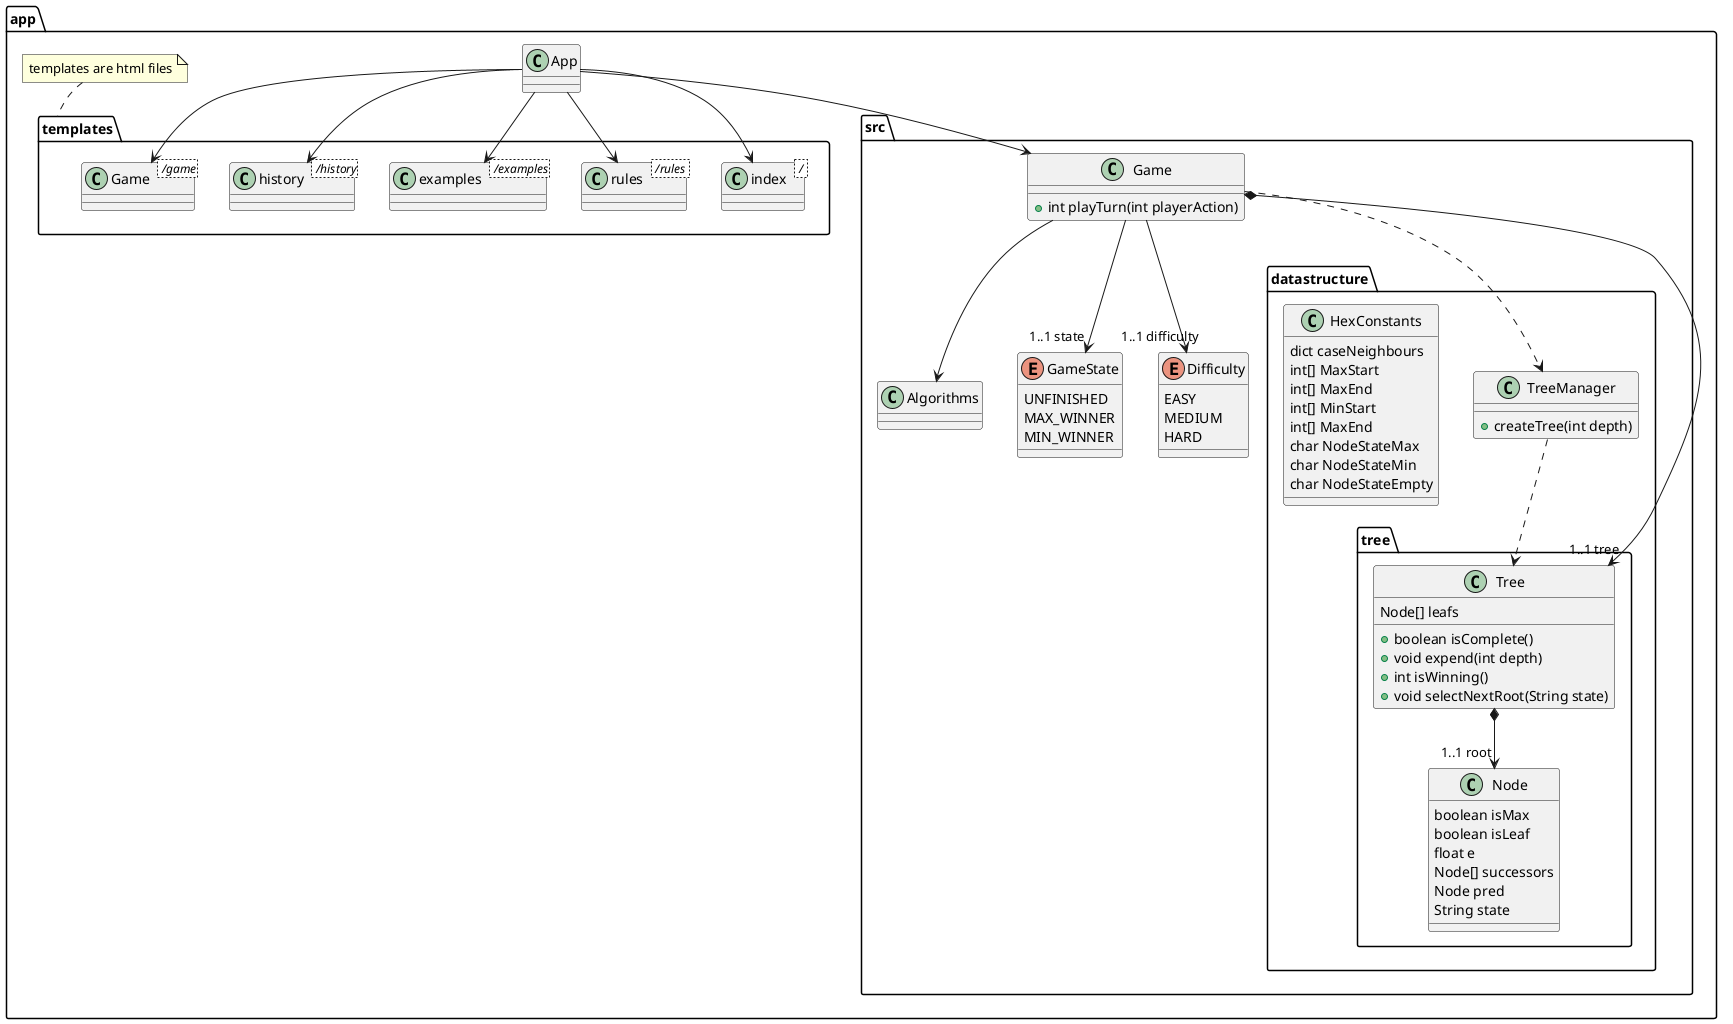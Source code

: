 @startuml
'https://plantuml.com/class-diagram

package app {

    class App

    package templates {

        class index< <U+002F> >

        class rules < <U+002F>rules >

        class examples < <U+002F>examples>

        class history < <U+002F>history>

        class Game < <U+002F>game>

        App --> index
        App --> rules
        App --> examples
        App --> history
        App --> Game
    }

    note top of templates: templates are html files

    package src {

        class Game {
            + int playTurn(int playerAction)
        }

        class Algorithms {
        }

        package datastructure {

            package tree {

                class Tree {
                    Node[] leafs
                    + boolean isComplete()
                    + void expend(int depth)
                    + int isWinning()
                    + void selectNextRoot(String state)
                }

                class Node {
                    boolean isMax
                    boolean isLeaf
                    float e
                    Node[] successors
                    Node pred
                    String state
                }

                Tree *--> "1..1 root" Node
            }

            class TreeManager {
                + createTree(int depth)
            }

            class HexConstants {
                dict caseNeighbours
                int[] MaxStart
                int[] MaxEnd
                int[] MinStart
                int[] MaxEnd
                char NodeStateMax
                char NodeStateMin
                char NodeStateEmpty
            }

            TreeManager ..> Tree

        }

        Game ..> TreeManager
        Game --> Algorithms
        Game --> "1..1 state" GameState
        Game *--> "1..1 tree" Tree
        Game --> "1..1 difficulty" Difficulty

        enum GameState {
            UNFINISHED
            MAX_WINNER
            MIN_WINNER
        }

        enum Difficulty {
            EASY
            MEDIUM
            HARD
        }

    }

    App --> src.Game

}

@enduml